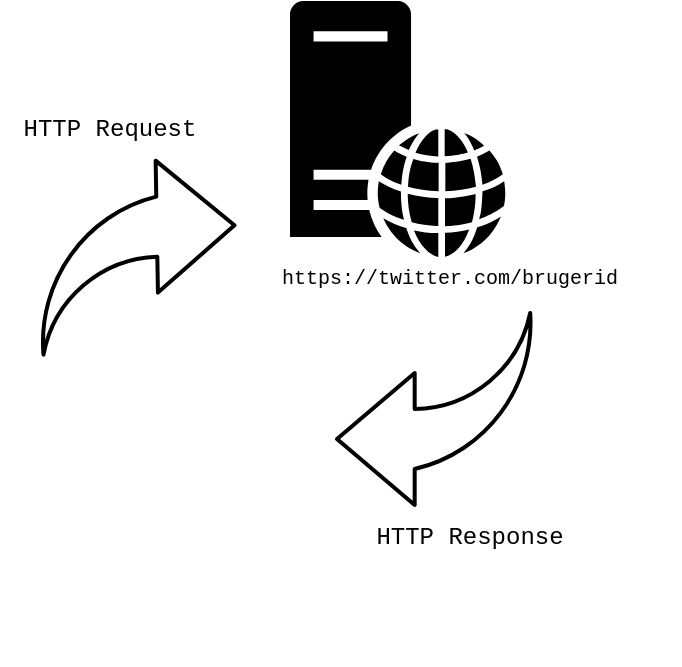 <mxfile version="10.6.7" type="github"><diagram id="LHVCHq_bfcsqj29_4-kf" name="Page-1"><mxGraphModel dx="846" dy="932" grid="1" gridSize="10" guides="1" tooltips="1" connect="1" arrows="1" fold="1" page="1" pageScale="1" pageWidth="827" pageHeight="1169" math="0" shadow="0"><root><mxCell id="0"/><mxCell id="1" parent="0"/><mxCell id="4e9rXuzdqPBMRM7C5Vj0-1" value="" style="shape=image;html=1;verticalAlign=top;verticalLabelPosition=bottom;labelBackgroundColor=#ffffff;imageAspect=0;aspect=fixed;image=https://cdn2.iconfinder.com/data/icons/pittogrammi/142/01-128.png" vertex="1" parent="1"><mxGeometry x="170" y="319.5" width="128" height="128" as="geometry"/></mxCell><mxCell id="4e9rXuzdqPBMRM7C5Vj0-6" value="" style="pointerEvents=1;shadow=0;dashed=0;html=1;strokeColor=none;fillColor=#000000;labelPosition=center;verticalLabelPosition=bottom;verticalAlign=top;outlineConnect=0;align=center;shape=mxgraph.office.servers.web_server;" vertex="1" parent="1"><mxGeometry x="305" y="115.5" width="108" height="128" as="geometry"/></mxCell><mxCell id="4e9rXuzdqPBMRM7C5Vj0-12" value="" style="shape=mxgraph.arrows.jump-in_arrow_1;html=1;verticalLabelPosition=bottom;verticalAlign=top;strokeWidth=2;strokeColor=#000000;fillColor=#FFFFFF;rotation=-91;" vertex="1" parent="1"><mxGeometry x="180" y="194" width="96" height="99" as="geometry"/></mxCell><mxCell id="4e9rXuzdqPBMRM7C5Vj0-13" value="" style="shape=mxgraph.arrows.jump-in_arrow_1;html=1;verticalLabelPosition=bottom;verticalAlign=top;strokeWidth=2;strokeColor=#000000;fillColor=#FFFFFF;rotation=90;" vertex="1" parent="1"><mxGeometry x="330" y="270" width="96" height="99" as="geometry"/></mxCell><mxCell id="4e9rXuzdqPBMRM7C5Vj0-15" value="HTTP Request" style="text;html=1;strokeColor=none;fillColor=none;align=center;verticalAlign=middle;whiteSpace=wrap;rounded=0;fontFamily=Courier New;" vertex="1" parent="1"><mxGeometry x="160" y="170" width="110" height="20" as="geometry"/></mxCell><mxCell id="4e9rXuzdqPBMRM7C5Vj0-16" value="HTTP Response" style="text;html=1;strokeColor=none;fillColor=none;align=center;verticalAlign=middle;whiteSpace=wrap;rounded=0;fontFamily=Courier New;" vertex="1" parent="1"><mxGeometry x="340" y="373.5" width="110" height="20" as="geometry"/></mxCell><mxCell id="4e9rXuzdqPBMRM7C5Vj0-18" value="https://twitter.com/brugerid" style="text;html=1;strokeColor=none;fillColor=none;align=center;verticalAlign=middle;whiteSpace=wrap;rounded=0;fontFamily=Courier New;fontSize=10;fontStyle=0" vertex="1" parent="1"><mxGeometry x="270" y="243.5" width="230" height="20" as="geometry"/></mxCell></root></mxGraphModel></diagram></mxfile>